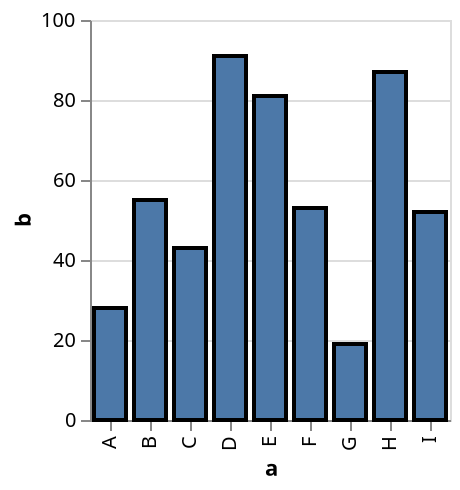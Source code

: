 {
  "$schema": "https://vega.github.io/schema/vega-lite/v4.json",
  "description": "A bar chart with highlighting on hover and selecting on click. (Inspired by Tableau's interaction style.)",
  "data": {
    "values": [
      {"a": "A", "b": 28}, {"a": "B", "b": 55}, {"a": "C", "b": 43},
      {"a": "D", "b": 91}, {"a": "E", "b": 81}, {"a": "F", "b": 53},
      {"a": "G", "b": 19}, {"a": "H", "b": 87}, {"a": "I", "b": 52}
    ]
  },
  "params": [
    {
      "name": "highlight",
      "select": {"type": "point", "on": "mouseover"}
    },
    {"name": "select", "select": "point"}
  ],
  "mark": {
    "type": "bar",
    "fill": "#4C78A8",
    "stroke": "black",
    "cursor": "pointer"
  },
  "encoding": {
    "x": {"field": "a", "type": "ordinal"},
    "y": {"field": "b", "type": "quantitative"},
    "fillOpacity": {
      "condition": {"selection": "select", "value": 1},
      "value": 0.3
    },
    "strokeWidth": {
      "condition": [
        {
          "selection": "select",
          "empty": false,
          "value": 2
        },
        {
          "selection": "highlight",
          "empty": false,
          "value": 1
        }
      ],
      "value": 0
    }
  },
  "config": {
    "scale": {
      "bandPaddingInner": 0.2
    }
  }
}
